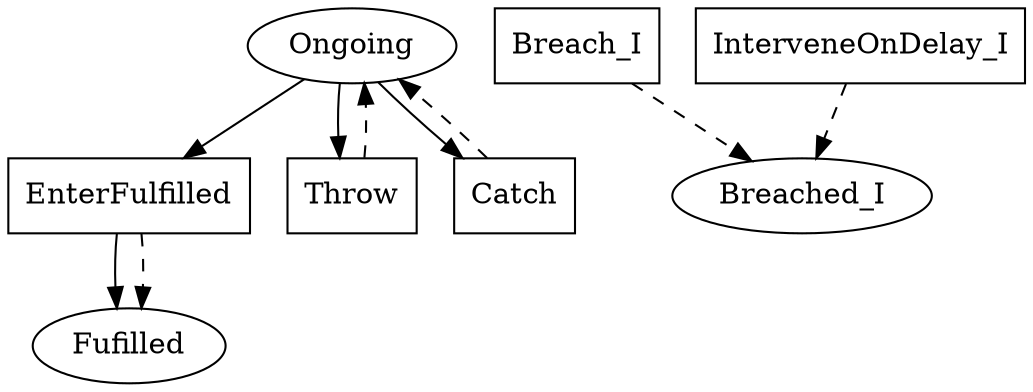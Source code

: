 // THIS IS A GENERATED FILE. DO NOT EDIT.

digraph test_contract_2_for_must_later {    
    Fulfilled[label=Fufilled];
    Ongoing[label=Ongoing];
	Breached_I[label=Breached_I]
    
    EnterFulfilled[label=EnterFufilled,shape=box]; 
    Throw[label=Throw,shape=box];
	Catch[label=Catch,shape=box];
	EnterFulfilled[label=EnterFulfilled,shape=box];
	Breach_I[label=Breach_I,shape=box];
	InterveneOnDelay_I[label=InterveneOnDelay_I,shape=box]    
    
    EnterFulfilled -> Fulfilled;
    
    Ongoing -> Throw;
	Ongoing -> EnterFulfilled;
	Ongoing -> Catch
    
    Throw -> Ongoing [style=dashed];
	Catch -> Ongoing [style=dashed];
	EnterFulfilled -> Fulfilled [style=dashed];
	Breach_I -> Breached_I [style=dashed];
	InterveneOnDelay_I -> Breached_I [style=dashed];
	     
    
       
}